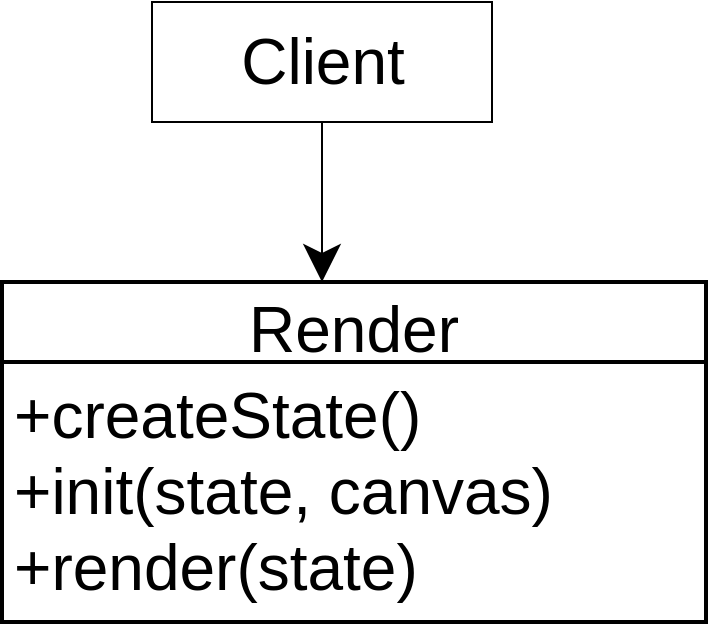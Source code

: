<mxfile version="14.6.13" type="device"><diagram id="BC8xdCR4pu-JVBPgS2lv" name="第 1 页"><mxGraphModel dx="946" dy="672" grid="1" gridSize="10" guides="1" tooltips="1" connect="1" arrows="1" fold="1" page="1" pageScale="1" pageWidth="827" pageHeight="1169" math="0" shadow="0"><root><mxCell id="0"/><mxCell id="1" parent="0"/><mxCell id="oUJfbf718vEpNLZcO_ho-3" value="" style="edgeStyle=orthogonalEdgeStyle;rounded=0;orthogonalLoop=1;jettySize=auto;html=1;endSize=16;startSize=16;" parent="1" source="oUJfbf718vEpNLZcO_ho-1" edge="1"><mxGeometry relative="1" as="geometry"><mxPoint x="370" y="320" as="targetPoint"/></mxGeometry></mxCell><mxCell id="oUJfbf718vEpNLZcO_ho-1" value="Client" style="html=1;fontSize=32;" parent="1" vertex="1"><mxGeometry x="285" y="180.0" width="170" height="60" as="geometry"/></mxCell><mxCell id="oUJfbf718vEpNLZcO_ho-23" value="Render" style="swimlane;childLayout=stackLayout;horizontal=1;startSize=40;horizontalStack=0;rounded=0;fontSize=32;fontStyle=0;strokeWidth=2;resizeParent=0;resizeLast=1;shadow=0;dashed=0;align=center;" parent="1" vertex="1"><mxGeometry x="210" y="320" width="352" height="170" as="geometry"/></mxCell><mxCell id="oUJfbf718vEpNLZcO_ho-24" value="+createState()&#10;+init(state, canvas)&#10;+render(state)" style="align=left;strokeColor=none;fillColor=none;spacingLeft=4;fontSize=32;verticalAlign=top;resizable=0;rotatable=0;part=1;" parent="oUJfbf718vEpNLZcO_ho-23" vertex="1"><mxGeometry y="40" width="352" height="130" as="geometry"/></mxCell></root></mxGraphModel></diagram></mxfile>